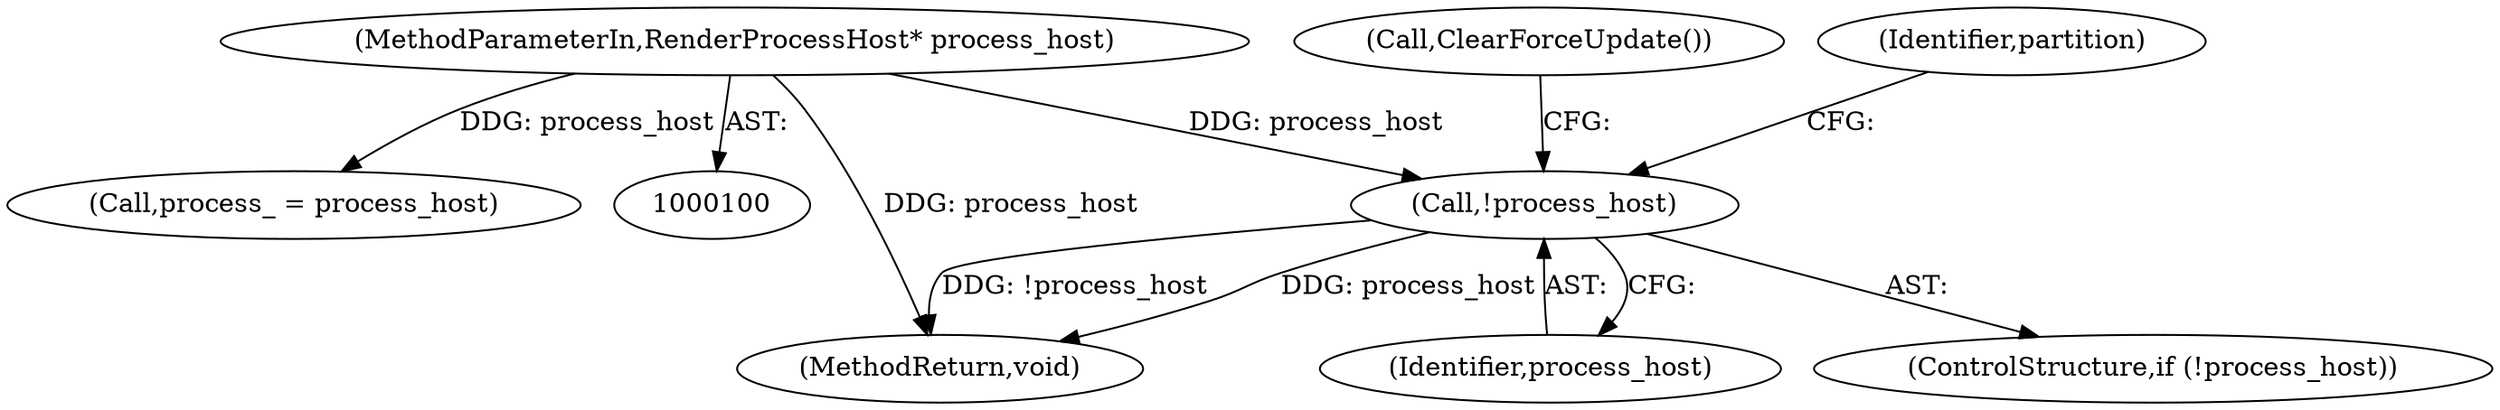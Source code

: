 digraph "0_Chrome_3c8e4852477d5b1e2da877808c998dc57db9460f_28@pointer" {
"1000108" [label="(Call,!process_host)"];
"1000101" [label="(MethodParameterIn,RenderProcessHost* process_host)"];
"1000111" [label="(Call,ClearForceUpdate())"];
"1000118" [label="(Identifier,partition)"];
"1000108" [label="(Call,!process_host)"];
"1000109" [label="(Identifier,process_host)"];
"1000127" [label="(MethodReturn,void)"];
"1000101" [label="(MethodParameterIn,RenderProcessHost* process_host)"];
"1000107" [label="(ControlStructure,if (!process_host))"];
"1000104" [label="(Call,process_ = process_host)"];
"1000108" -> "1000107"  [label="AST: "];
"1000108" -> "1000109"  [label="CFG: "];
"1000109" -> "1000108"  [label="AST: "];
"1000111" -> "1000108"  [label="CFG: "];
"1000118" -> "1000108"  [label="CFG: "];
"1000108" -> "1000127"  [label="DDG: !process_host"];
"1000108" -> "1000127"  [label="DDG: process_host"];
"1000101" -> "1000108"  [label="DDG: process_host"];
"1000101" -> "1000100"  [label="AST: "];
"1000101" -> "1000127"  [label="DDG: process_host"];
"1000101" -> "1000104"  [label="DDG: process_host"];
}
